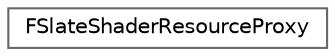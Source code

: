 digraph "Graphical Class Hierarchy"
{
 // INTERACTIVE_SVG=YES
 // LATEX_PDF_SIZE
  bgcolor="transparent";
  edge [fontname=Helvetica,fontsize=10,labelfontname=Helvetica,labelfontsize=10];
  node [fontname=Helvetica,fontsize=10,shape=box,height=0.2,width=0.4];
  rankdir="LR";
  Node0 [id="Node000000",label="FSlateShaderResourceProxy",height=0.2,width=0.4,color="grey40", fillcolor="white", style="filled",URL="$d7/d41/classFSlateShaderResourceProxy.html",tooltip="A proxy resource."];
}
